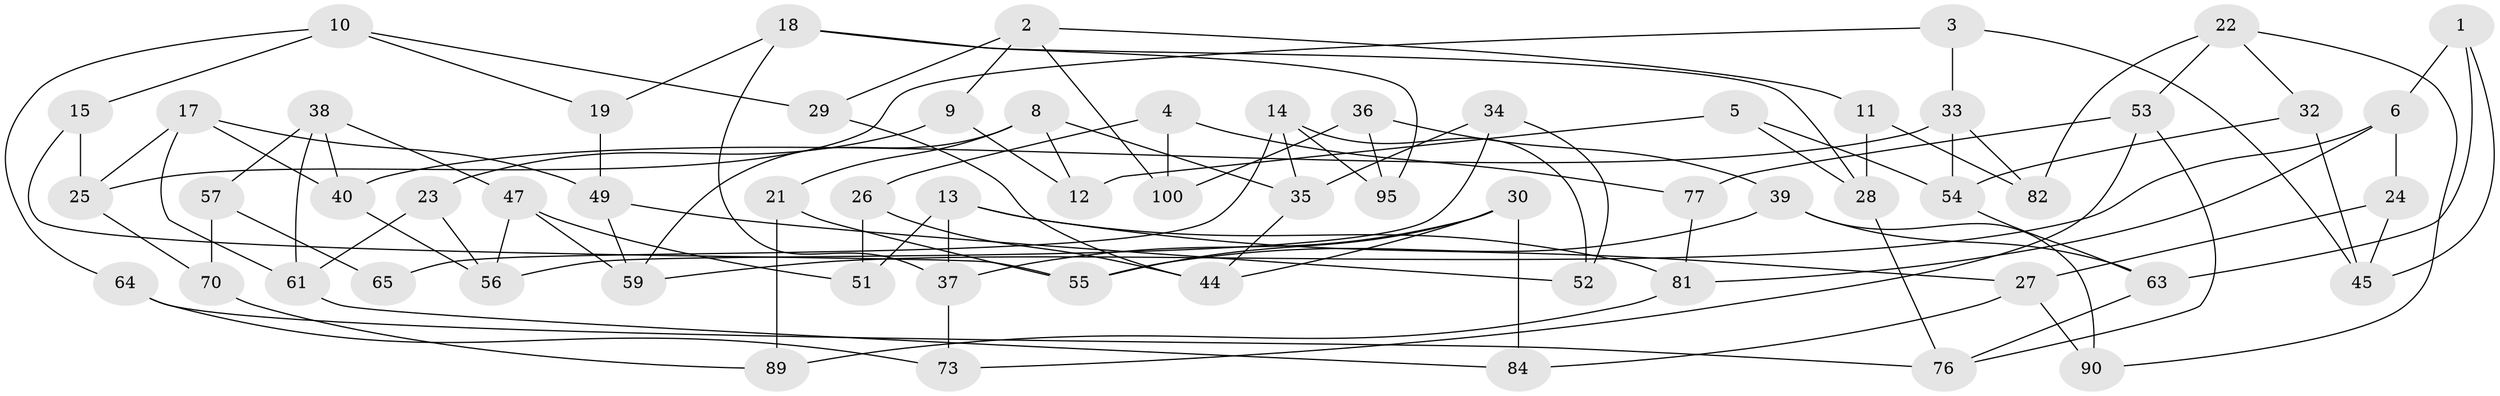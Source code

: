 // original degree distribution, {3: 1.0}
// Generated by graph-tools (version 1.1) at 2025/11/02/21/25 10:11:15]
// undirected, 63 vertices, 110 edges
graph export_dot {
graph [start="1"]
  node [color=gray90,style=filled];
  1;
  2 [super="+20"];
  3;
  4 [super="+7"];
  5;
  6 [super="+16"];
  8 [super="+98"];
  9 [super="+41"];
  10 [super="+80"];
  11;
  12;
  13 [super="+50"];
  14 [super="+71"];
  15;
  17 [super="+46"];
  18 [super="+91"];
  19;
  21;
  22 [super="+66"];
  23 [super="+31"];
  24;
  25 [super="+87"];
  26 [super="+48"];
  27 [super="+92"];
  28 [super="+79"];
  29;
  30 [super="+42"];
  32;
  33 [super="+62"];
  34;
  35 [super="+94"];
  36;
  37 [super="+72"];
  38 [super="+68"];
  39 [super="+88"];
  40 [super="+43"];
  44 [super="+96"];
  45 [super="+75"];
  47 [super="+69"];
  49 [super="+60"];
  51;
  52;
  53 [super="+67"];
  54 [super="+58"];
  55 [super="+86"];
  56 [super="+97"];
  57 [super="+83"];
  59 [super="+93"];
  61 [super="+74"];
  63 [super="+99"];
  64;
  65;
  70;
  73;
  76 [super="+78"];
  77;
  81 [super="+85"];
  82;
  84;
  89;
  90;
  95;
  100;
  1 -- 63;
  1 -- 45;
  1 -- 6;
  2 -- 11;
  2 -- 29;
  2 -- 100;
  2 -- 9;
  3 -- 25;
  3 -- 45;
  3 -- 33;
  4 -- 26 [weight=2];
  4 -- 100;
  4 -- 77;
  5 -- 12;
  5 -- 28;
  5 -- 54;
  6 -- 59;
  6 -- 24;
  6 -- 81;
  8 -- 59;
  8 -- 12;
  8 -- 21;
  8 -- 35;
  9 -- 12;
  9 -- 23 [weight=2];
  10 -- 29;
  10 -- 64;
  10 -- 19;
  10 -- 15;
  11 -- 82;
  11 -- 28;
  13 -- 37;
  13 -- 81;
  13 -- 51;
  13 -- 27;
  14 -- 95;
  14 -- 65;
  14 -- 35;
  14 -- 52;
  15 -- 55;
  15 -- 25;
  17 -- 61;
  17 -- 25;
  17 -- 40;
  17 -- 49;
  18 -- 28;
  18 -- 19;
  18 -- 95;
  18 -- 37;
  19 -- 49;
  21 -- 55;
  21 -- 89;
  22 -- 90;
  22 -- 53;
  22 -- 32;
  22 -- 82;
  23 -- 61;
  23 -- 56;
  24 -- 27;
  24 -- 45;
  25 -- 70;
  26 -- 44;
  26 -- 51;
  27 -- 84;
  27 -- 90;
  28 -- 76;
  29 -- 44;
  30 -- 84;
  30 -- 44;
  30 -- 37;
  30 -- 55;
  32 -- 54;
  32 -- 45;
  33 -- 82;
  33 -- 40;
  33 -- 54;
  34 -- 52;
  34 -- 35;
  34 -- 56;
  35 -- 44;
  36 -- 100;
  36 -- 95;
  36 -- 39;
  37 -- 73;
  38 -- 57;
  38 -- 40;
  38 -- 61;
  38 -- 47;
  39 -- 90;
  39 -- 63;
  39 -- 55;
  40 -- 56;
  47 -- 51;
  47 -- 56;
  47 -- 59;
  49 -- 52;
  49 -- 59;
  53 -- 76;
  53 -- 73;
  53 -- 77;
  54 -- 63;
  57 -- 70;
  57 -- 65 [weight=2];
  61 -- 84;
  63 -- 76;
  64 -- 76;
  64 -- 73;
  70 -- 89;
  77 -- 81;
  81 -- 89;
}
